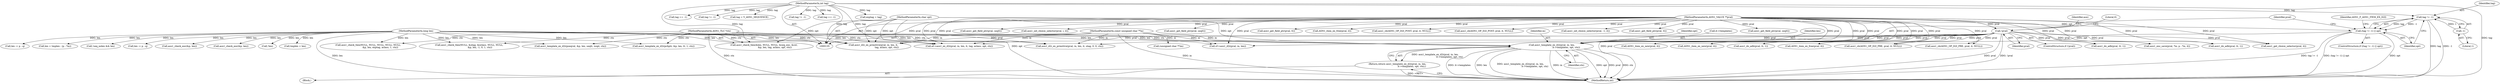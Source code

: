 digraph "0_openssl_cc598f321fbac9c04da5766243ed55d55948637d@pointer" {
"1000233" [label="(Call,asn1_template_ex_d2i(pval, in, len,\n                                        it->templates, opt, ctx))"];
"1000196" [label="(Call,!pval)"];
"1000136" [label="(MethodParameterIn,ASN1_VALUE **pval)"];
"1000137" [label="(MethodParameterIn,const unsigned char **in)"];
"1000138" [label="(MethodParameterIn,long len)"];
"1000221" [label="(Call,(tag != -1) || opt)"];
"1000222" [label="(Call,tag != -1)"];
"1000140" [label="(MethodParameterIn,int tag)"];
"1000224" [label="(Call,-1)"];
"1000142" [label="(MethodParameterIn,char opt)"];
"1000143" [label="(MethodParameterIn,ASN1_TLC *ctx)"];
"1000232" [label="(Return,return asn1_template_ex_d2i(pval, in, len,\n                                        it->templates, opt, ctx);)"];
"1000441" [label="(Call,cf->asn1_d2i(pval, in, len))"];
"1000199" [label="(Literal,0)"];
"1000367" [label="(Call,exptag = tag)"];
"1000142" [label="(MethodParameterIn,char opt)"];
"1000219" [label="(Block,)"];
"1000803" [label="(Call,asn1_do_adb(pval, tt, 1))"];
"1000872" [label="(Call,asn1_template_ex_d2i(pseqval, &p, len, seqtt, isopt, ctx))"];
"1000232" [label="(Return,return asn1_template_ex_d2i(pval, in, len,\n                                        it->templates, opt, ctx);)"];
"1000687" [label="(Call,len = tmplen - (p - *in))"];
"1000918" [label="(Call,!seq_nolen && len)"];
"1001019" [label="(Call,ASN1_item_ex_free(pval, it))"];
"1000243" [label="(Call,asn1_d2i_ex_primitive(pval, in, len, it,\n                                     tag, aclass, opt, ctx))"];
"1000202" [label="(Identifier,aux)"];
"1000317" [label="(Call,asn1_d2i_ex_primitive(pval, in, len, it, otag, 0, 0, ctx))"];
"1000516" [label="(Call,ASN1_item_ex_new(pval, it))"];
"1000813" [label="(Call,asn1_get_field_ptr(pval, seqtt))"];
"1000235" [label="(Identifier,in)"];
"1000479" [label="(Call,asn1_get_choice_selector(pval, it))"];
"1000716" [label="(Call,ASN1_item_ex_new(pval, it))"];
"1000837" [label="(Call,len -= p - q)"];
"1000467" [label="(Call,asn1_cb(ASN1_OP_D2I_PRE, pval, it, NULL))"];
"1000333" [label="(Call,ef->asn1_ex_d2i(pval, in, len, it, tag, aclass, opt, ctx))"];
"1000960" [label="(Call,asn1_get_field_ptr(pval, seqtt))"];
"1000556" [label="(Call,asn1_template_ex_d2i(pchptr, &p, len, tt, 1, ctx))"];
"1000224" [label="(Call,-1)"];
"1000824" [label="(Call,asn1_check_eoc(&p, len))"];
"1000357" [label="(Call,tag == -1)"];
"1000402" [label="(Call,tag != -1)"];
"1000637" [label="(Call,tag = V_ASN1_SEQUENCE)"];
"1000143" [label="(MethodParameterIn,ASN1_TLC *ctx)"];
"1000140" [label="(MethodParameterIn,int tag)"];
"1000728" [label="(Call,asn1_cb(ASN1_OP_D2I_PRE, pval, it, NULL))"];
"1000602" [label="(Call,asn1_set_choice_selector(pval, i, it))"];
"1000240" [label="(Identifier,opt)"];
"1000241" [label="(Identifier,ctx)"];
"1000237" [label="(Call,it->templates)"];
"1000260" [label="(Call,asn1_check_tlen(NULL, &otag, &oclass, NULL, NULL,\n                              &p, len, -1, 0, 1, ctx))"];
"1000645" [label="(Call,asn1_check_tlen(&len, NULL, NULL, &seq_eoc, &cst,\n                              &p, len, tag, aclass, opt, ctx))"];
"1000220" [label="(ControlStructure,if ((tag != -1) || opt))"];
"1000226" [label="(Identifier,opt)"];
"1000446" [label="(Call,tag != -1)"];
"1000410" [label="(Call,(unsigned char **)in)"];
"1000236" [label="(Identifier,len)"];
"1000233" [label="(Call,asn1_template_ex_d2i(pval, in, len,\n                                        it->templates, opt, ctx))"];
"1000772" [label="(Call,asn1_get_field_ptr(pval, seqtt))"];
"1000136" [label="(MethodParameterIn,ASN1_VALUE **pval)"];
"1000908" [label="(Call,asn1_check_eoc(&p, len))"];
"1000222" [label="(Call,tag != -1)"];
"1000632" [label="(Call,tag == -1)"];
"1000196" [label="(Call,!pval)"];
"1000551" [label="(Call,asn1_get_field_ptr(pval, tt))"];
"1000223" [label="(Identifier,tag)"];
"1001034" [label="(MethodReturn,int)"];
"1000372" [label="(Call,asn1_check_tlen(NULL, NULL, NULL, NULL, NULL,\n                                  &p, len, exptag, aclass, 1, ctx))"];
"1000592" [label="(Call,ASN1_item_ex_free(pval, it))"];
"1000817" [label="(Call,!len)"];
"1000138" [label="(MethodParameterIn,long len)"];
"1000628" [label="(Call,tmplen = len)"];
"1000225" [label="(Literal,1)"];
"1000977" [label="(Call,asn1_enc_save(pval, *in, p - *in, it))"];
"1000610" [label="(Call,asn1_cb(ASN1_OP_D2I_POST, pval, it, NULL))"];
"1000942" [label="(Call,asn1_do_adb(pval, tt, 1))"];
"1000991" [label="(Call,asn1_cb(ASN1_OP_D2I_POST, pval, it, NULL))"];
"1000234" [label="(Identifier,pval)"];
"1000197" [label="(Identifier,pval)"];
"1000137" [label="(MethodParameterIn,const unsigned char **in)"];
"1000195" [label="(ControlStructure,if (!pval))"];
"1000766" [label="(Call,asn1_do_adb(pval, tt, 1))"];
"1000508" [label="(Call,asn1_set_choice_selector(pval, -1, it))"];
"1000221" [label="(Call,(tag != -1) || opt)"];
"1000229" [label="(Identifier,ASN1_F_ASN1_ITEM_EX_D2I)"];
"1000502" [label="(Call,asn1_get_field_ptr(pval, tt))"];
"1000899" [label="(Call,len -= p - q)"];
"1000233" -> "1000232"  [label="AST: "];
"1000233" -> "1000241"  [label="CFG: "];
"1000234" -> "1000233"  [label="AST: "];
"1000235" -> "1000233"  [label="AST: "];
"1000236" -> "1000233"  [label="AST: "];
"1000237" -> "1000233"  [label="AST: "];
"1000240" -> "1000233"  [label="AST: "];
"1000241" -> "1000233"  [label="AST: "];
"1000232" -> "1000233"  [label="CFG: "];
"1000233" -> "1001034"  [label="DDG: it->templates"];
"1000233" -> "1001034"  [label="DDG: len"];
"1000233" -> "1001034"  [label="DDG: asn1_template_ex_d2i(pval, in, len,\n                                        it->templates, opt, ctx)"];
"1000233" -> "1001034"  [label="DDG: in"];
"1000233" -> "1001034"  [label="DDG: opt"];
"1000233" -> "1001034"  [label="DDG: pval"];
"1000233" -> "1001034"  [label="DDG: ctx"];
"1000233" -> "1000232"  [label="DDG: asn1_template_ex_d2i(pval, in, len,\n                                        it->templates, opt, ctx)"];
"1000196" -> "1000233"  [label="DDG: pval"];
"1000136" -> "1000233"  [label="DDG: pval"];
"1000137" -> "1000233"  [label="DDG: in"];
"1000138" -> "1000233"  [label="DDG: len"];
"1000221" -> "1000233"  [label="DDG: opt"];
"1000142" -> "1000233"  [label="DDG: opt"];
"1000143" -> "1000233"  [label="DDG: ctx"];
"1000196" -> "1000195"  [label="AST: "];
"1000196" -> "1000197"  [label="CFG: "];
"1000197" -> "1000196"  [label="AST: "];
"1000199" -> "1000196"  [label="CFG: "];
"1000202" -> "1000196"  [label="CFG: "];
"1000196" -> "1001034"  [label="DDG: pval"];
"1000196" -> "1001034"  [label="DDG: !pval"];
"1000136" -> "1000196"  [label="DDG: pval"];
"1000196" -> "1000243"  [label="DDG: pval"];
"1000196" -> "1000317"  [label="DDG: pval"];
"1000196" -> "1000333"  [label="DDG: pval"];
"1000196" -> "1000441"  [label="DDG: pval"];
"1000196" -> "1000467"  [label="DDG: pval"];
"1000196" -> "1000479"  [label="DDG: pval"];
"1000196" -> "1000516"  [label="DDG: pval"];
"1000196" -> "1000716"  [label="DDG: pval"];
"1000196" -> "1000728"  [label="DDG: pval"];
"1000196" -> "1000766"  [label="DDG: pval"];
"1000196" -> "1000803"  [label="DDG: pval"];
"1000196" -> "1000942"  [label="DDG: pval"];
"1000196" -> "1000977"  [label="DDG: pval"];
"1000196" -> "1001019"  [label="DDG: pval"];
"1000136" -> "1000135"  [label="AST: "];
"1000136" -> "1001034"  [label="DDG: pval"];
"1000136" -> "1000243"  [label="DDG: pval"];
"1000136" -> "1000317"  [label="DDG: pval"];
"1000136" -> "1000333"  [label="DDG: pval"];
"1000136" -> "1000441"  [label="DDG: pval"];
"1000136" -> "1000467"  [label="DDG: pval"];
"1000136" -> "1000479"  [label="DDG: pval"];
"1000136" -> "1000502"  [label="DDG: pval"];
"1000136" -> "1000508"  [label="DDG: pval"];
"1000136" -> "1000516"  [label="DDG: pval"];
"1000136" -> "1000551"  [label="DDG: pval"];
"1000136" -> "1000592"  [label="DDG: pval"];
"1000136" -> "1000602"  [label="DDG: pval"];
"1000136" -> "1000610"  [label="DDG: pval"];
"1000136" -> "1000716"  [label="DDG: pval"];
"1000136" -> "1000728"  [label="DDG: pval"];
"1000136" -> "1000766"  [label="DDG: pval"];
"1000136" -> "1000772"  [label="DDG: pval"];
"1000136" -> "1000803"  [label="DDG: pval"];
"1000136" -> "1000813"  [label="DDG: pval"];
"1000136" -> "1000942"  [label="DDG: pval"];
"1000136" -> "1000960"  [label="DDG: pval"];
"1000136" -> "1000977"  [label="DDG: pval"];
"1000136" -> "1000991"  [label="DDG: pval"];
"1000136" -> "1001019"  [label="DDG: pval"];
"1000137" -> "1000135"  [label="AST: "];
"1000137" -> "1001034"  [label="DDG: in"];
"1000137" -> "1000243"  [label="DDG: in"];
"1000137" -> "1000317"  [label="DDG: in"];
"1000137" -> "1000333"  [label="DDG: in"];
"1000137" -> "1000410"  [label="DDG: in"];
"1000137" -> "1000441"  [label="DDG: in"];
"1000138" -> "1000135"  [label="AST: "];
"1000138" -> "1001034"  [label="DDG: len"];
"1000138" -> "1000243"  [label="DDG: len"];
"1000138" -> "1000260"  [label="DDG: len"];
"1000138" -> "1000317"  [label="DDG: len"];
"1000138" -> "1000333"  [label="DDG: len"];
"1000138" -> "1000372"  [label="DDG: len"];
"1000138" -> "1000441"  [label="DDG: len"];
"1000138" -> "1000556"  [label="DDG: len"];
"1000138" -> "1000628"  [label="DDG: len"];
"1000138" -> "1000645"  [label="DDG: len"];
"1000138" -> "1000687"  [label="DDG: len"];
"1000138" -> "1000817"  [label="DDG: len"];
"1000138" -> "1000824"  [label="DDG: len"];
"1000138" -> "1000837"  [label="DDG: len"];
"1000138" -> "1000872"  [label="DDG: len"];
"1000138" -> "1000899"  [label="DDG: len"];
"1000138" -> "1000908"  [label="DDG: len"];
"1000138" -> "1000918"  [label="DDG: len"];
"1000221" -> "1000220"  [label="AST: "];
"1000221" -> "1000222"  [label="CFG: "];
"1000221" -> "1000226"  [label="CFG: "];
"1000222" -> "1000221"  [label="AST: "];
"1000226" -> "1000221"  [label="AST: "];
"1000229" -> "1000221"  [label="CFG: "];
"1000234" -> "1000221"  [label="CFG: "];
"1000221" -> "1001034"  [label="DDG: (tag != -1) || opt"];
"1000221" -> "1001034"  [label="DDG: opt"];
"1000221" -> "1001034"  [label="DDG: tag != -1"];
"1000222" -> "1000221"  [label="DDG: tag"];
"1000222" -> "1000221"  [label="DDG: -1"];
"1000142" -> "1000221"  [label="DDG: opt"];
"1000222" -> "1000224"  [label="CFG: "];
"1000223" -> "1000222"  [label="AST: "];
"1000224" -> "1000222"  [label="AST: "];
"1000226" -> "1000222"  [label="CFG: "];
"1000222" -> "1001034"  [label="DDG: tag"];
"1000222" -> "1001034"  [label="DDG: -1"];
"1000140" -> "1000222"  [label="DDG: tag"];
"1000224" -> "1000222"  [label="DDG: 1"];
"1000140" -> "1000135"  [label="AST: "];
"1000140" -> "1001034"  [label="DDG: tag"];
"1000140" -> "1000243"  [label="DDG: tag"];
"1000140" -> "1000333"  [label="DDG: tag"];
"1000140" -> "1000357"  [label="DDG: tag"];
"1000140" -> "1000367"  [label="DDG: tag"];
"1000140" -> "1000402"  [label="DDG: tag"];
"1000140" -> "1000446"  [label="DDG: tag"];
"1000140" -> "1000632"  [label="DDG: tag"];
"1000140" -> "1000637"  [label="DDG: tag"];
"1000140" -> "1000645"  [label="DDG: tag"];
"1000224" -> "1000225"  [label="CFG: "];
"1000225" -> "1000224"  [label="AST: "];
"1000142" -> "1000135"  [label="AST: "];
"1000142" -> "1001034"  [label="DDG: opt"];
"1000142" -> "1000243"  [label="DDG: opt"];
"1000142" -> "1000333"  [label="DDG: opt"];
"1000142" -> "1000645"  [label="DDG: opt"];
"1000143" -> "1000135"  [label="AST: "];
"1000143" -> "1001034"  [label="DDG: ctx"];
"1000143" -> "1000243"  [label="DDG: ctx"];
"1000143" -> "1000260"  [label="DDG: ctx"];
"1000143" -> "1000317"  [label="DDG: ctx"];
"1000143" -> "1000333"  [label="DDG: ctx"];
"1000143" -> "1000372"  [label="DDG: ctx"];
"1000143" -> "1000556"  [label="DDG: ctx"];
"1000143" -> "1000645"  [label="DDG: ctx"];
"1000143" -> "1000872"  [label="DDG: ctx"];
"1000232" -> "1000219"  [label="AST: "];
"1001034" -> "1000232"  [label="CFG: "];
"1000232" -> "1001034"  [label="DDG: <RET>"];
}
